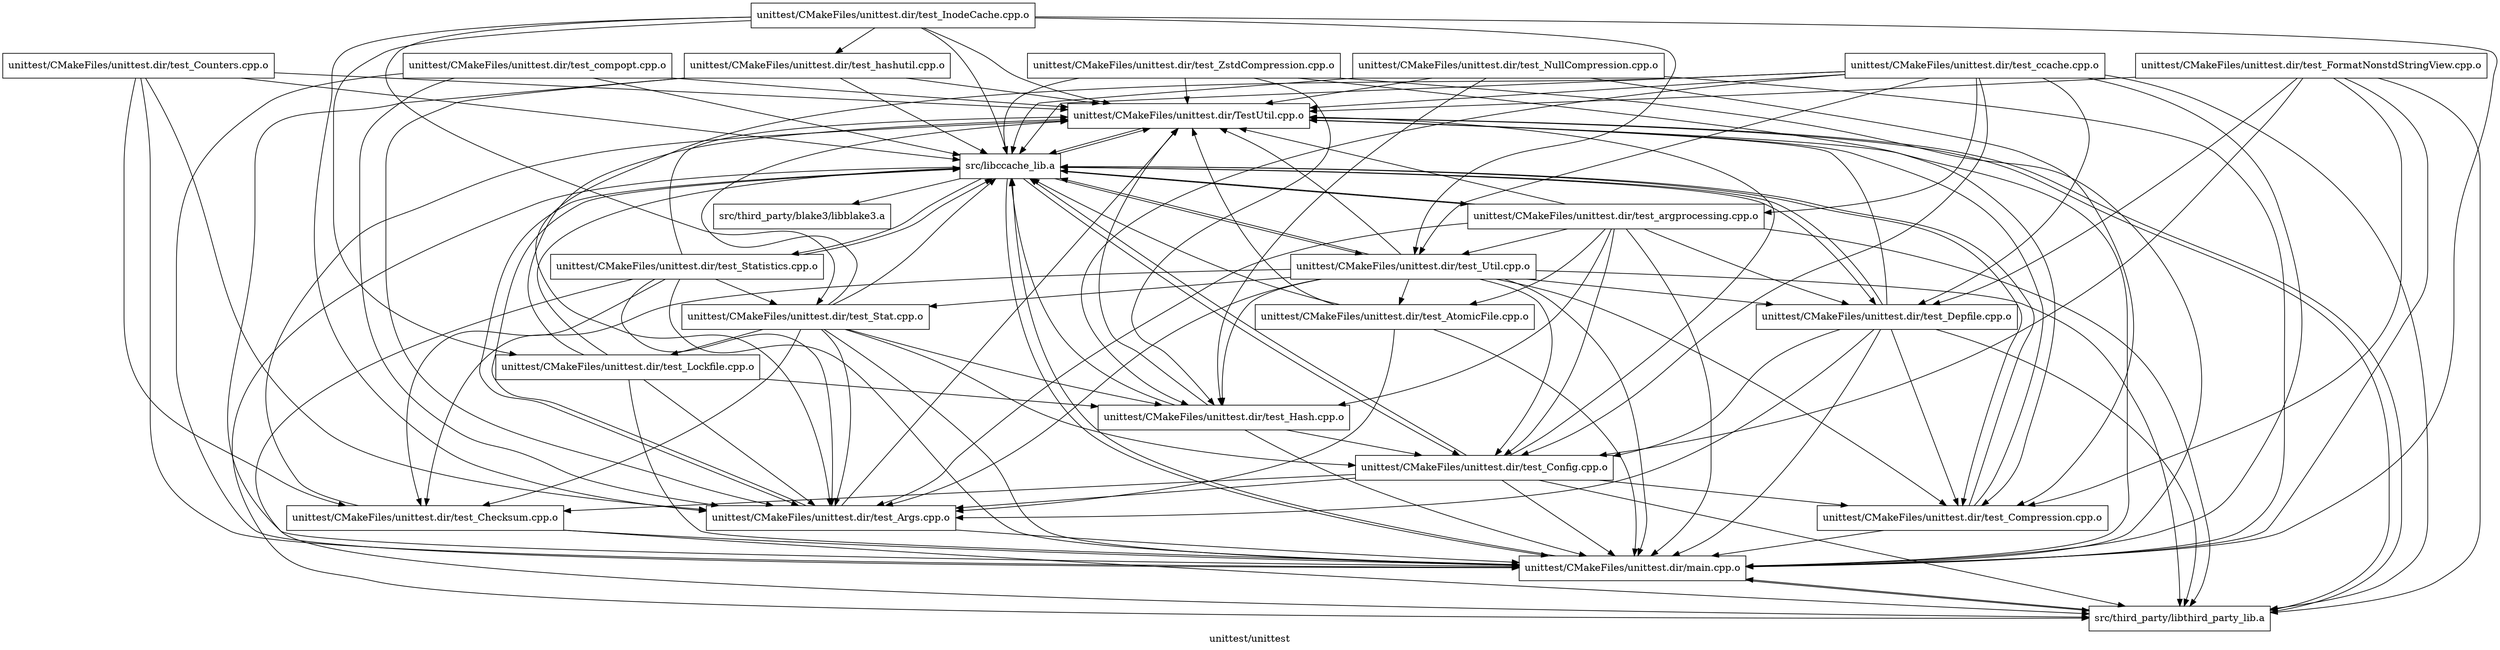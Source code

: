 digraph "unittest/unittest" {
	label="unittest/unittest";

	Node0x56126a149708 [shape=record,shape=record,label="{unittest/CMakeFiles/unittest.dir/TestUtil.cpp.o}"];
	Node0x56126a149708 -> Node0x56126a14bda0;
	Node0x56126a149708 -> Node0x56126a14b6b8;
	Node0x56126a14bda0 [shape=record,shape=record,label="{src/libccache_lib.a}"];
	Node0x56126a14bda0 -> Node0x56126a149708;
	Node0x56126a14bda0 -> Node0x56126a14b928;
	Node0x56126a14bda0 -> Node0x56126a1497d8;
	Node0x56126a14bda0 -> Node0x56126a14b6b8;
	Node0x56126a14bda0 -> Node0x56126a14ae98;
	Node0x56126a14bda0 -> Node0x56126a14a200;
	Node0x56126a14bda0 -> Node0x56126a14a748;
	Node0x56126a14bda0 -> Node0x56126a14afd0;
	Node0x56126a14bda0 -> Node0x56126a14acf8;
	Node0x56126a14bda0 -> Node0x56126a149568;
	Node0x56126a14bda0 -> Node0x56126a14c830;
	Node0x56126a14b6b8 [shape=record,shape=record,label="{src/third_party/libthird_party_lib.a}"];
	Node0x56126a14b6b8 -> Node0x56126a149708;
	Node0x56126a14b6b8 -> Node0x56126a14ae98;
	Node0x56126a14ae98 [shape=record,shape=record,label="{unittest/CMakeFiles/unittest.dir/main.cpp.o}"];
	Node0x56126a14ae98 -> Node0x56126a149708;
	Node0x56126a14ae98 -> Node0x56126a14bda0;
	Node0x56126a14ae98 -> Node0x56126a14b6b8;
	Node0x56126a14b928 [shape=record,shape=record,label="{unittest/CMakeFiles/unittest.dir/test_Args.cpp.o}"];
	Node0x56126a14b928 -> Node0x56126a149708;
	Node0x56126a14b928 -> Node0x56126a14ae98;
	Node0x56126a14b928 -> Node0x56126a14bda0;
	Node0x56126a14b580 [shape=record,shape=record,label="{unittest/CMakeFiles/unittest.dir/test_AtomicFile.cpp.o}"];
	Node0x56126a14b580 -> Node0x56126a149708;
	Node0x56126a14b580 -> Node0x56126a14ae98;
	Node0x56126a14b580 -> Node0x56126a14b928;
	Node0x56126a14b580 -> Node0x56126a14bda0;
	Node0x56126a14c5c0 [shape=record,shape=record,label="{unittest/CMakeFiles/unittest.dir/test_Checksum.cpp.o}"];
	Node0x56126a14c5c0 -> Node0x56126a149708;
	Node0x56126a14c5c0 -> Node0x56126a14ae98;
	Node0x56126a14c5c0 -> Node0x56126a14b6b8;
	Node0x56126a14a200 [shape=record,shape=record,label="{unittest/CMakeFiles/unittest.dir/test_Compression.cpp.o}"];
	Node0x56126a14a200 -> Node0x56126a149708;
	Node0x56126a14a200 -> Node0x56126a14ae98;
	Node0x56126a14a200 -> Node0x56126a14bda0;
	Node0x56126a1497d8 [shape=record,shape=record,label="{unittest/CMakeFiles/unittest.dir/test_Config.cpp.o}"];
	Node0x56126a1497d8 -> Node0x56126a149708;
	Node0x56126a1497d8 -> Node0x56126a14ae98;
	Node0x56126a1497d8 -> Node0x56126a14b928;
	Node0x56126a1497d8 -> Node0x56126a14c5c0;
	Node0x56126a1497d8 -> Node0x56126a14a200;
	Node0x56126a1497d8 -> Node0x56126a14bda0;
	Node0x56126a1497d8 -> Node0x56126a14b6b8;
	Node0x56126a14a5a8 [shape=record,shape=record,label="{unittest/CMakeFiles/unittest.dir/test_Counters.cpp.o}"];
	Node0x56126a14a5a8 -> Node0x56126a149708;
	Node0x56126a14a5a8 -> Node0x56126a14ae98;
	Node0x56126a14a5a8 -> Node0x56126a14b928;
	Node0x56126a14a5a8 -> Node0x56126a14c5c0;
	Node0x56126a14a5a8 -> Node0x56126a14bda0;
	Node0x56126a14a748 [shape=record,shape=record,label="{unittest/CMakeFiles/unittest.dir/test_Depfile.cpp.o}"];
	Node0x56126a14a748 -> Node0x56126a149708;
	Node0x56126a14a748 -> Node0x56126a14ae98;
	Node0x56126a14a748 -> Node0x56126a14b928;
	Node0x56126a14a748 -> Node0x56126a14a200;
	Node0x56126a14a748 -> Node0x56126a1497d8;
	Node0x56126a14a748 -> Node0x56126a14bda0;
	Node0x56126a14a748 -> Node0x56126a14b6b8;
	Node0x56126a14ad60 [shape=record,shape=record,label="{unittest/CMakeFiles/unittest.dir/test_FormatNonstdStringView.cpp.o}"];
	Node0x56126a14ad60 -> Node0x56126a149708;
	Node0x56126a14ad60 -> Node0x56126a14ae98;
	Node0x56126a14ad60 -> Node0x56126a14a200;
	Node0x56126a14ad60 -> Node0x56126a1497d8;
	Node0x56126a14ad60 -> Node0x56126a14a748;
	Node0x56126a14ad60 -> Node0x56126a14b6b8;
	Node0x56126a149d20 [shape=record,shape=record,label="{unittest/CMakeFiles/unittest.dir/test_Hash.cpp.o}"];
	Node0x56126a149d20 -> Node0x56126a149708;
	Node0x56126a149d20 -> Node0x56126a14ae98;
	Node0x56126a149d20 -> Node0x56126a1497d8;
	Node0x56126a149d20 -> Node0x56126a14bda0;
	Node0x56126a14c0e0 [shape=record,shape=record,label="{unittest/CMakeFiles/unittest.dir/test_Lockfile.cpp.o}"];
	Node0x56126a14c0e0 -> Node0x56126a149708;
	Node0x56126a14c0e0 -> Node0x56126a14ae98;
	Node0x56126a14c0e0 -> Node0x56126a14b928;
	Node0x56126a14c0e0 -> Node0x56126a149d20;
	Node0x56126a14c0e0 -> Node0x56126a14bda0;
	Node0x56126a14b0a0 [shape=record,shape=record,label="{unittest/CMakeFiles/unittest.dir/test_NullCompression.cpp.o}"];
	Node0x56126a14b0a0 -> Node0x56126a149708;
	Node0x56126a14b0a0 -> Node0x56126a14ae98;
	Node0x56126a14b0a0 -> Node0x56126a14a200;
	Node0x56126a14b0a0 -> Node0x56126a149d20;
	Node0x56126a14b0a0 -> Node0x56126a14bda0;
	Node0x56126a14bac8 [shape=record,shape=record,label="{unittest/CMakeFiles/unittest.dir/test_Stat.cpp.o}"];
	Node0x56126a14bac8 -> Node0x56126a149708;
	Node0x56126a14bac8 -> Node0x56126a14ae98;
	Node0x56126a14bac8 -> Node0x56126a14b928;
	Node0x56126a14bac8 -> Node0x56126a14c5c0;
	Node0x56126a14bac8 -> Node0x56126a1497d8;
	Node0x56126a14bac8 -> Node0x56126a149d20;
	Node0x56126a14bac8 -> Node0x56126a14c0e0;
	Node0x56126a14bac8 -> Node0x56126a14bda0;
	Node0x56126a14acf8 [shape=record,shape=record,label="{unittest/CMakeFiles/unittest.dir/test_Statistics.cpp.o}"];
	Node0x56126a14acf8 -> Node0x56126a149708;
	Node0x56126a14acf8 -> Node0x56126a14ae98;
	Node0x56126a14acf8 -> Node0x56126a14b928;
	Node0x56126a14acf8 -> Node0x56126a14c5c0;
	Node0x56126a14acf8 -> Node0x56126a14bac8;
	Node0x56126a14acf8 -> Node0x56126a14bda0;
	Node0x56126a14acf8 -> Node0x56126a14b6b8;
	Node0x56126a149568 [shape=record,shape=record,label="{unittest/CMakeFiles/unittest.dir/test_Util.cpp.o}"];
	Node0x56126a149568 -> Node0x56126a149708;
	Node0x56126a149568 -> Node0x56126a14ae98;
	Node0x56126a149568 -> Node0x56126a14b928;
	Node0x56126a149568 -> Node0x56126a14b580;
	Node0x56126a149568 -> Node0x56126a14c5c0;
	Node0x56126a149568 -> Node0x56126a14a200;
	Node0x56126a149568 -> Node0x56126a1497d8;
	Node0x56126a149568 -> Node0x56126a14a748;
	Node0x56126a149568 -> Node0x56126a149d20;
	Node0x56126a149568 -> Node0x56126a14bac8;
	Node0x56126a149568 -> Node0x56126a14bda0;
	Node0x56126a149568 -> Node0x56126a14b6b8;
	Node0x56126a14c078 [shape=record,shape=record,label="{unittest/CMakeFiles/unittest.dir/test_ZstdCompression.cpp.o}"];
	Node0x56126a14c078 -> Node0x56126a149708;
	Node0x56126a14c078 -> Node0x56126a14ae98;
	Node0x56126a14c078 -> Node0x56126a14a200;
	Node0x56126a14c078 -> Node0x56126a149d20;
	Node0x56126a14c078 -> Node0x56126a14bda0;
	Node0x56126a14c830 [shape=record,shape=record,label="{unittest/CMakeFiles/unittest.dir/test_argprocessing.cpp.o}"];
	Node0x56126a14c830 -> Node0x56126a149708;
	Node0x56126a14c830 -> Node0x56126a14ae98;
	Node0x56126a14c830 -> Node0x56126a14b928;
	Node0x56126a14c830 -> Node0x56126a14b580;
	Node0x56126a14c830 -> Node0x56126a1497d8;
	Node0x56126a14c830 -> Node0x56126a14a748;
	Node0x56126a14c830 -> Node0x56126a149d20;
	Node0x56126a14c830 -> Node0x56126a149568;
	Node0x56126a14c830 -> Node0x56126a14bda0;
	Node0x56126a14c830 -> Node0x56126a14b6b8;
	Node0x56126a14b170 [shape=record,shape=record,label="{unittest/CMakeFiles/unittest.dir/test_ccache.cpp.o}"];
	Node0x56126a14b170 -> Node0x56126a149708;
	Node0x56126a14b170 -> Node0x56126a14ae98;
	Node0x56126a14b170 -> Node0x56126a14b928;
	Node0x56126a14b170 -> Node0x56126a1497d8;
	Node0x56126a14b170 -> Node0x56126a14a748;
	Node0x56126a14b170 -> Node0x56126a149d20;
	Node0x56126a14b170 -> Node0x56126a149568;
	Node0x56126a14b170 -> Node0x56126a14c830;
	Node0x56126a14b170 -> Node0x56126a14bda0;
	Node0x56126a14b170 -> Node0x56126a14b6b8;
	Node0x56126a1499e0 [shape=record,shape=record,label="{unittest/CMakeFiles/unittest.dir/test_compopt.cpp.o}"];
	Node0x56126a1499e0 -> Node0x56126a149708;
	Node0x56126a1499e0 -> Node0x56126a14ae98;
	Node0x56126a1499e0 -> Node0x56126a14b928;
	Node0x56126a1499e0 -> Node0x56126a14bda0;
	Node0x56126a14be08 [shape=record,shape=record,label="{unittest/CMakeFiles/unittest.dir/test_hashutil.cpp.o}"];
	Node0x56126a14be08 -> Node0x56126a149708;
	Node0x56126a14be08 -> Node0x56126a14ae98;
	Node0x56126a14be08 -> Node0x56126a14b928;
	Node0x56126a14be08 -> Node0x56126a14bda0;
	Node0x56126a14ba60 [shape=record,shape=record,label="{unittest/CMakeFiles/unittest.dir/test_InodeCache.cpp.o}"];
	Node0x56126a14ba60 -> Node0x56126a149708;
	Node0x56126a14ba60 -> Node0x56126a14ae98;
	Node0x56126a14ba60 -> Node0x56126a14b928;
	Node0x56126a14ba60 -> Node0x56126a14c0e0;
	Node0x56126a14ba60 -> Node0x56126a14bac8;
	Node0x56126a14ba60 -> Node0x56126a149568;
	Node0x56126a14ba60 -> Node0x56126a14be08;
	Node0x56126a14ba60 -> Node0x56126a14bda0;
	Node0x56126a14afd0 [shape=record,shape=record,label="{src/third_party/blake3/libblake3.a}"];
}
